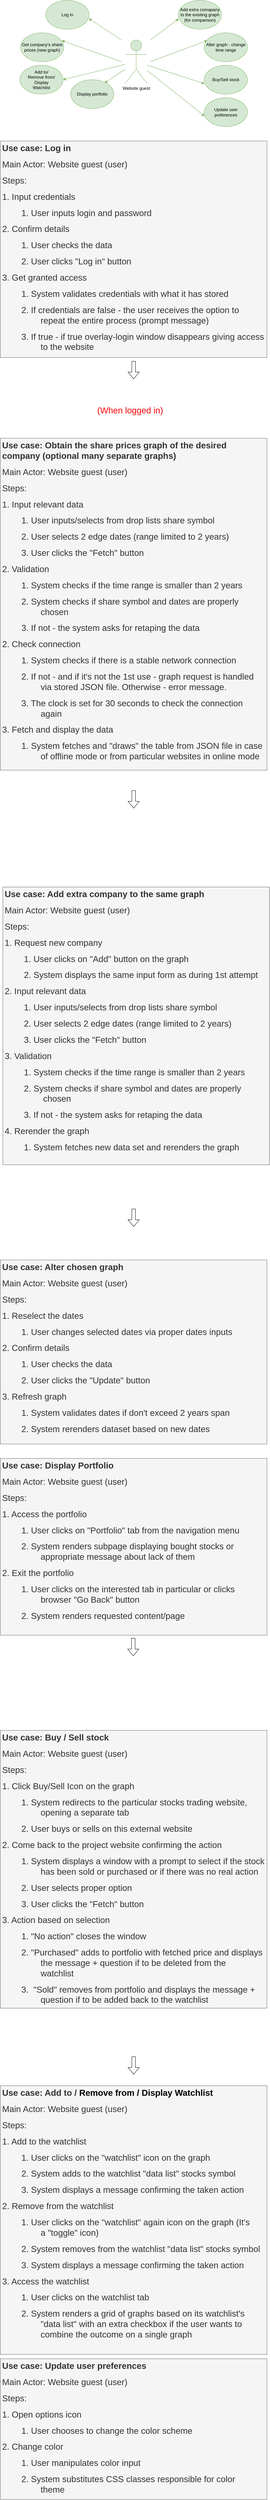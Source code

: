 <mxfile version="24.2.7" type="device">
  <diagram name="Page-1" id="f1b7ffb7-ca1e-a977-7cf5-a751b3c06c05">
    <mxGraphModel dx="1647" dy="839" grid="1" gridSize="10" guides="1" tooltips="1" connect="1" arrows="1" fold="1" page="1" pageScale="1" pageWidth="826" pageHeight="1169" background="#ffffff" math="0" shadow="0">
      <root>
        <mxCell id="0" />
        <mxCell id="1" parent="0" />
        <mxCell id="prXC7z0RzdqDgRUVgg4r-71" style="rounded=0;orthogonalLoop=1;jettySize=auto;html=1;entryX=0.953;entryY=0.265;entryDx=0;entryDy=0;entryPerimeter=0;fillColor=#d5e8d4;strokeColor=#82b366;" parent="1" target="prXC7z0RzdqDgRUVgg4r-64" edge="1">
          <mxGeometry relative="1" as="geometry">
            <mxPoint x="379" y="250" as="sourcePoint" />
          </mxGeometry>
        </mxCell>
        <mxCell id="prXC7z0RzdqDgRUVgg4r-61" value="Website guest" style="shape=umlActor;verticalLabelPosition=bottom;verticalAlign=top;html=1;outlineConnect=0;fillColor=#d5e8d4;strokeColor=#82b366;" parent="1" vertex="1">
          <mxGeometry x="390" y="190" width="60" height="120" as="geometry" />
        </mxCell>
        <mxCell id="prXC7z0RzdqDgRUVgg4r-63" value="Log in" style="ellipse;whiteSpace=wrap;html=1;fillColor=#d5e8d4;strokeColor=#82b366;" parent="1" vertex="1">
          <mxGeometry x="169" y="80" width="120" height="80" as="geometry" />
        </mxCell>
        <mxCell id="prXC7z0RzdqDgRUVgg4r-64" value="Get company&#39;s share prices (new graph)" style="ellipse;whiteSpace=wrap;html=1;fillColor=#d5e8d4;strokeColor=#82b366;" parent="1" vertex="1">
          <mxGeometry x="99" y="170" width="120" height="80" as="geometry" />
        </mxCell>
        <mxCell id="prXC7z0RzdqDgRUVgg4r-65" value="Add extra comapany to the existing graph (for comparison)" style="ellipse;whiteSpace=wrap;html=1;fillColor=#d5e8d4;strokeColor=#82b366;" parent="1" vertex="1">
          <mxGeometry x="537" y="80" width="120" height="80" as="geometry" />
        </mxCell>
        <mxCell id="prXC7z0RzdqDgRUVgg4r-66" value="Alter graph - change time range" style="ellipse;whiteSpace=wrap;html=1;fillColor=#d5e8d4;strokeColor=#82b366;" parent="1" vertex="1">
          <mxGeometry x="609" y="170" width="120" height="80" as="geometry" />
        </mxCell>
        <mxCell id="prXC7z0RzdqDgRUVgg4r-69" style="rounded=0;orthogonalLoop=1;jettySize=auto;html=1;entryX=0.995;entryY=0.627;entryDx=0;entryDy=0;entryPerimeter=0;fillColor=#d5e8d4;strokeColor=#82b366;" parent="1" target="prXC7z0RzdqDgRUVgg4r-63" edge="1">
          <mxGeometry relative="1" as="geometry">
            <mxPoint x="379" y="190" as="sourcePoint" />
          </mxGeometry>
        </mxCell>
        <mxCell id="prXC7z0RzdqDgRUVgg4r-70" style="rounded=0;orthogonalLoop=1;jettySize=auto;html=1;entryX=0.008;entryY=0.637;entryDx=0;entryDy=0;entryPerimeter=0;fillColor=#d5e8d4;strokeColor=#82b366;" parent="1" target="prXC7z0RzdqDgRUVgg4r-65" edge="1">
          <mxGeometry relative="1" as="geometry">
            <mxPoint x="459" y="190" as="sourcePoint" />
          </mxGeometry>
        </mxCell>
        <mxCell id="prXC7z0RzdqDgRUVgg4r-72" style="rounded=0;orthogonalLoop=1;jettySize=auto;html=1;entryX=0.072;entryY=0.265;entryDx=0;entryDy=0;entryPerimeter=0;fillColor=#d5e8d4;strokeColor=#82b366;" parent="1" target="prXC7z0RzdqDgRUVgg4r-66" edge="1">
          <mxGeometry relative="1" as="geometry">
            <mxPoint x="459" y="250" as="sourcePoint" />
          </mxGeometry>
        </mxCell>
        <mxCell id="prXC7z0RzdqDgRUVgg4r-74" value="&lt;h1&gt;Use case: Log in&amp;nbsp; &amp;nbsp;&lt;/h1&gt;&lt;h1&gt;&lt;span style=&quot;font-weight: normal;&quot;&gt;Main Actor: Website guest (user)&amp;nbsp; &amp;nbsp;&lt;/span&gt;&lt;/h1&gt;&lt;h1&gt;&lt;span style=&quot;font-weight: normal;&quot;&gt;Steps:&amp;nbsp; &amp;nbsp;&lt;/span&gt;&lt;/h1&gt;&lt;h1&gt;&lt;span style=&quot;font-weight: normal;&quot;&gt;1. Input credentials&amp;nbsp;&lt;/span&gt;&lt;/h1&gt;&lt;h1&gt;&lt;span style=&quot;font-weight: normal;&quot;&gt;&lt;span style=&quot;white-space: pre;&quot;&gt;&#x9;&lt;/span&gt;1. User inputs login and password&amp;nbsp;&lt;/span&gt;&lt;/h1&gt;&lt;h1&gt;&lt;span style=&quot;font-weight: normal;&quot;&gt;2. Confirm details&amp;nbsp;&lt;/span&gt;&lt;/h1&gt;&lt;h1&gt;&lt;span style=&quot;font-weight: normal;&quot;&gt;&lt;span style=&quot;white-space: pre;&quot;&gt;&#x9;&lt;/span&gt;1. User checks the data&amp;nbsp;&amp;nbsp;&lt;/span&gt;&lt;/h1&gt;&lt;h1&gt;&lt;span style=&quot;font-weight: normal;&quot;&gt;&lt;span style=&quot;white-space: pre;&quot;&gt;&#x9;&lt;/span&gt;2. User clicks &quot;Log in&quot; button&amp;nbsp;&amp;nbsp;&lt;/span&gt;&lt;/h1&gt;&lt;h1&gt;&lt;span style=&quot;font-weight: normal;&quot;&gt;3. Get granted access&amp;nbsp;&lt;/span&gt;&lt;/h1&gt;&lt;h1&gt;&lt;span style=&quot;font-weight: normal;&quot;&gt;&lt;span style=&quot;white-space: pre;&quot;&gt;&#x9;&lt;/span&gt;1. System validates credentials with what it has stored&amp;nbsp;&amp;nbsp;&lt;/span&gt;&lt;/h1&gt;&lt;h1&gt;&lt;span style=&quot;font-weight: normal;&quot;&gt;&lt;span style=&quot;white-space: pre;&quot;&gt;&#x9;&lt;/span&gt;2. If credentials are false - the user receives the option to &lt;span style=&quot;white-space: pre;&quot;&gt;&#x9;&lt;/span&gt;&lt;span style=&quot;white-space: pre;&quot;&gt;&#x9;&lt;/span&gt;repeat the entire process (prompt message)&lt;/span&gt;&lt;/h1&gt;&lt;h1&gt;&lt;span style=&quot;white-space: pre;&quot;&gt;&#x9;&lt;/span&gt;&lt;span style=&quot;font-weight: normal;&quot;&gt;3. If true - if true overlay-login window disappears giving access &lt;span style=&quot;white-space: pre;&quot;&gt;&#x9;&lt;/span&gt;&lt;span style=&quot;white-space: pre;&quot;&gt;&#x9;&lt;/span&gt;to the website&lt;/span&gt;&lt;/h1&gt;&lt;h1&gt;&lt;span style=&quot;font-weight: normal;&quot;&gt;&lt;span style=&quot;white-space: pre;&quot;&gt;&#x9;&lt;/span&gt;&lt;/span&gt;&lt;/h1&gt;" style="text;html=1;spacing=5;spacingTop=-20;whiteSpace=wrap;overflow=hidden;rounded=0;fillColor=#f5f5f5;fontColor=#333333;strokeColor=#666666;" parent="1" vertex="1">
          <mxGeometry x="43" y="470" width="740" height="600" as="geometry" />
        </mxCell>
        <mxCell id="IvF3Qy1FuetAe6yjBTnz-1" value="&lt;h1&gt;Use case: Obtain the share prices graph of the desired company (optional many separate graphs)&lt;span style=&quot;font-weight: normal;&quot;&gt;&amp;nbsp;&amp;nbsp;&lt;/span&gt;&lt;/h1&gt;&lt;h1&gt;&lt;span style=&quot;font-weight: normal;&quot;&gt;Main Actor: Website guest (user)&amp;nbsp; &amp;nbsp;&lt;/span&gt;&lt;/h1&gt;&lt;h1&gt;&lt;span style=&quot;font-weight: normal;&quot;&gt;Steps:&amp;nbsp; &amp;nbsp;&lt;/span&gt;&lt;/h1&gt;&lt;h1&gt;&lt;span style=&quot;font-weight: normal;&quot;&gt;1. Input relevant data&lt;/span&gt;&lt;/h1&gt;&lt;h1&gt;&lt;span style=&quot;font-weight: normal;&quot;&gt;&lt;span style=&quot;white-space: pre;&quot;&gt;&#x9;&lt;/span&gt;1. User inputs/selects from drop lists share symbol&lt;/span&gt;&lt;/h1&gt;&lt;h1&gt;&lt;span style=&quot;font-weight: normal;&quot;&gt;&lt;span style=&quot;white-space: pre;&quot;&gt;&#x9;&lt;/span&gt;2. User selects 2 edge dates (range limited to 2 years)&amp;nbsp;&amp;nbsp;&lt;/span&gt;&lt;/h1&gt;&lt;h1&gt;&lt;span style=&quot;font-weight: normal;&quot;&gt;&lt;span style=&quot;white-space: pre;&quot;&gt;&#x9;&lt;/span&gt;3. User clicks the &quot;Fetch&quot; button&lt;/span&gt;&lt;/h1&gt;&lt;h1&gt;&lt;span style=&quot;font-weight: normal;&quot;&gt;2. Validation&lt;/span&gt;&lt;/h1&gt;&lt;h1&gt;&lt;span style=&quot;font-weight: normal;&quot;&gt;&lt;span style=&quot;white-space: pre;&quot;&gt;&#x9;&lt;/span&gt;1. System checks if the time range is smaller than 2 years&lt;/span&gt;&lt;/h1&gt;&lt;h1&gt;&lt;span style=&quot;font-weight: normal;&quot;&gt;&lt;span style=&quot;white-space: pre;&quot;&gt;&#x9;&lt;/span&gt;2. System checks if share symbol and dates are properly &lt;span style=&quot;white-space: pre;&quot;&gt;&#x9;&lt;/span&gt;&lt;span style=&quot;white-space: pre;&quot;&gt;&#x9;&lt;/span&gt;chosen&lt;/span&gt;&amp;nbsp;&lt;span style=&quot;font-weight: normal; background-color: initial; font-size: 12px; white-space: pre;&quot;&gt;&#x9;&lt;/span&gt;&lt;/h1&gt;&lt;h1&gt;&lt;span style=&quot;font-weight: normal;&quot;&gt;&lt;span style=&quot;white-space: pre;&quot;&gt;&#x9;&lt;/span&gt;3. If not - the system asks for retaping the data&lt;/span&gt;&lt;/h1&gt;&lt;h1&gt;&lt;span style=&quot;font-weight: normal;&quot;&gt;2. Check connection&amp;nbsp;&lt;/span&gt;&lt;/h1&gt;&lt;h1&gt;&lt;span style=&quot;font-weight: normal;&quot;&gt;&lt;span style=&quot;white-space: pre;&quot;&gt;&#x9;&lt;/span&gt;1. System checks if there is a stable network connection&amp;nbsp;&amp;nbsp;&lt;/span&gt;&lt;/h1&gt;&lt;h1&gt;&lt;span style=&quot;font-weight: normal;&quot;&gt;&lt;span style=&quot;white-space: pre;&quot;&gt;&#x9;&lt;/span&gt;2. If not - and if it&#39;s not the 1st use - graph request is handled&amp;nbsp; &lt;span style=&quot;white-space: pre;&quot;&gt;&#x9;&lt;/span&gt;&lt;span style=&quot;white-space: pre;&quot;&gt;&#x9;&lt;/span&gt;via stored JSON file. Otherwise - error message.&lt;/span&gt;&lt;/h1&gt;&lt;h1&gt;&lt;span style=&quot;white-space: pre;&quot;&gt;&#x9;&lt;/span&gt;&lt;span style=&quot;font-weight: normal;&quot;&gt;3. The clock is set for 30 seconds to check the connection &lt;span style=&quot;white-space: pre;&quot;&gt;&#x9;&lt;/span&gt;&lt;span style=&quot;white-space: pre;&quot;&gt;&#x9;&lt;/span&gt;again&lt;/span&gt;&lt;/h1&gt;&lt;div&gt;&lt;h1&gt;&lt;span style=&quot;font-weight: normal;&quot;&gt;3. Fetch and display the data&lt;/span&gt;&lt;/h1&gt;&lt;/div&gt;&lt;div&gt;&lt;h1&gt;&lt;span style=&quot;font-weight: normal;&quot;&gt;&lt;span style=&quot;white-space: pre;&quot;&gt;&#x9;&lt;/span&gt;1. System fetches and &quot;draws&quot; the table from JSON file in case &lt;span style=&quot;white-space: pre;&quot;&gt;&#x9;&lt;/span&gt;&lt;span style=&quot;white-space: pre;&quot;&gt;&#x9;&lt;/span&gt;of offline mode or from particular websites in online mode&lt;/span&gt;&lt;/h1&gt;&lt;/div&gt;&lt;h1&gt;&lt;span style=&quot;font-weight: normal;&quot;&gt;&lt;span style=&quot;white-space: pre;&quot;&gt;&#x9;&lt;/span&gt;&lt;/span&gt;&lt;/h1&gt;" style="text;html=1;spacing=5;spacingTop=-20;whiteSpace=wrap;overflow=hidden;rounded=0;fillColor=#f5f5f5;fontColor=#333333;strokeColor=#666666;" parent="1" vertex="1">
          <mxGeometry x="43" y="1294" width="740" height="920" as="geometry" />
        </mxCell>
        <mxCell id="IvF3Qy1FuetAe6yjBTnz-2" value="&lt;h1&gt;Use case: Add extra company to the same graph&lt;span style=&quot;font-weight: normal;&quot;&gt;&amp;nbsp;&amp;nbsp;&lt;/span&gt;&lt;/h1&gt;&lt;h1&gt;&lt;span style=&quot;font-weight: normal;&quot;&gt;Main Actor: Website guest (user)&amp;nbsp; &amp;nbsp;&lt;/span&gt;&lt;/h1&gt;&lt;h1&gt;&lt;span style=&quot;font-weight: normal;&quot;&gt;Steps:&amp;nbsp; &amp;nbsp;&lt;/span&gt;&lt;/h1&gt;&lt;h1&gt;&lt;span style=&quot;font-weight: normal;&quot;&gt;1. Request new company&lt;/span&gt;&lt;/h1&gt;&lt;h1&gt;&lt;span style=&quot;font-weight: normal;&quot;&gt;&lt;span style=&quot;white-space: pre;&quot;&gt;&#x9;&lt;/span&gt;1. User clicks on &quot;Add&quot; button on the graph&lt;/span&gt;&lt;/h1&gt;&lt;h1&gt;&lt;span style=&quot;font-weight: normal;&quot;&gt;&lt;span style=&quot;white-space: pre;&quot;&gt;&#x9;&lt;/span&gt;2. System displays the same input form as during 1st attempt&amp;nbsp;&amp;nbsp;&lt;/span&gt;&lt;/h1&gt;&lt;h1&gt;&lt;span style=&quot;font-weight: normal;&quot;&gt;2. Input relevant data&lt;/span&gt;&lt;/h1&gt;&lt;h1&gt;&lt;span style=&quot;font-weight: normal;&quot;&gt;&lt;span style=&quot;white-space: pre;&quot;&gt;&#x9;&lt;/span&gt;1. User inputs/selects from drop lists share symbol&lt;/span&gt;&lt;/h1&gt;&lt;h1&gt;&lt;span style=&quot;font-weight: normal;&quot;&gt;&lt;span style=&quot;white-space: pre;&quot;&gt;&#x9;&lt;/span&gt;2. User selects 2 edge dates (range limited to 2 years)&amp;nbsp;&amp;nbsp;&lt;/span&gt;&lt;/h1&gt;&lt;h1&gt;&lt;span style=&quot;font-weight: normal;&quot;&gt;&lt;span style=&quot;white-space: pre;&quot;&gt;&#x9;&lt;/span&gt;3. User clicks the &quot;Fetch&quot; button&lt;/span&gt;&lt;/h1&gt;&lt;h1&gt;&lt;span style=&quot;font-weight: normal;&quot;&gt;3. Validation&lt;/span&gt;&lt;/h1&gt;&lt;h1&gt;&lt;span style=&quot;font-weight: normal;&quot;&gt;&lt;span style=&quot;white-space: pre;&quot;&gt;&#x9;&lt;/span&gt;1. System checks if the time range is smaller than 2 years&lt;/span&gt;&lt;/h1&gt;&lt;h1&gt;&lt;span style=&quot;font-weight: normal;&quot;&gt;&lt;span style=&quot;white-space: pre;&quot;&gt;&#x9;&lt;/span&gt;2. System checks if share symbol and dates are properly &lt;span style=&quot;white-space: pre;&quot;&gt;&#x9;&lt;/span&gt;&lt;span style=&quot;white-space: pre;&quot;&gt;&#x9;&lt;/span&gt;chosen&lt;/span&gt;&amp;nbsp;&lt;span style=&quot;font-weight: normal; background-color: initial; font-size: 12px; white-space: pre;&quot;&gt;&#x9;&lt;/span&gt;&lt;/h1&gt;&lt;h1&gt;&lt;span style=&quot;font-weight: normal;&quot;&gt;&lt;span style=&quot;white-space: pre;&quot;&gt;&#x9;&lt;/span&gt;3. If not - the system asks for retaping the data&lt;/span&gt;&lt;/h1&gt;&lt;h1&gt;&lt;span style=&quot;font-weight: normal;&quot;&gt;4. Rerender the graph&lt;/span&gt;&lt;/h1&gt;&lt;h1&gt;&lt;span style=&quot;font-weight: normal;&quot;&gt;&lt;span style=&quot;white-space: pre;&quot;&gt;&#x9;&lt;/span&gt;1. System fetches new data set and rerenders the graph&amp;nbsp;&lt;/span&gt;&lt;/h1&gt;&lt;h1&gt;&lt;span style=&quot;font-weight: normal;&quot;&gt;&lt;span style=&quot;white-space: pre;&quot;&gt;&#x9;&lt;/span&gt;&lt;/span&gt;&lt;/h1&gt;&lt;h1&gt;&lt;span style=&quot;font-weight: normal;&quot;&gt;&lt;span style=&quot;white-space: pre;&quot;&gt;&#x9;&lt;/span&gt;&lt;/span&gt;&lt;/h1&gt;" style="text;html=1;spacing=5;spacingTop=-20;whiteSpace=wrap;overflow=hidden;rounded=0;fillColor=#f5f5f5;fontColor=#333333;strokeColor=#666666;" parent="1" vertex="1">
          <mxGeometry x="50" y="2538" width="740" height="770" as="geometry" />
        </mxCell>
        <mxCell id="IvF3Qy1FuetAe6yjBTnz-3" value="&lt;h1&gt;Use case: Alter chosen graph&amp;nbsp; &amp;nbsp;&lt;/h1&gt;&lt;h1&gt;&lt;span style=&quot;font-weight: normal;&quot;&gt;Main Actor: Website guest (user)&amp;nbsp; &amp;nbsp;&lt;/span&gt;&lt;/h1&gt;&lt;h1&gt;&lt;span style=&quot;font-weight: normal;&quot;&gt;Steps:&amp;nbsp; &amp;nbsp;&lt;/span&gt;&lt;/h1&gt;&lt;h1&gt;&lt;span style=&quot;font-weight: normal;&quot;&gt;1. Reselect the dates&amp;nbsp;&lt;/span&gt;&lt;/h1&gt;&lt;h1&gt;&lt;span style=&quot;font-weight: normal;&quot;&gt;&lt;span style=&quot;white-space: pre;&quot;&gt;&#x9;&lt;/span&gt;1. User changes selected dates via proper dates inputs&amp;nbsp;&lt;/span&gt;&lt;/h1&gt;&lt;h1&gt;&lt;span style=&quot;font-weight: normal;&quot;&gt;2. Confirm details&amp;nbsp;&lt;/span&gt;&lt;/h1&gt;&lt;h1&gt;&lt;span style=&quot;font-weight: normal;&quot;&gt;&lt;span style=&quot;white-space: pre;&quot;&gt;&#x9;&lt;/span&gt;1. User checks the data&amp;nbsp;&amp;nbsp;&lt;/span&gt;&lt;/h1&gt;&lt;h1&gt;&lt;span style=&quot;font-weight: normal;&quot;&gt;&lt;span style=&quot;white-space: pre;&quot;&gt;&#x9;&lt;/span&gt;2. User clicks the &quot;Update&quot; button&amp;nbsp;&amp;nbsp;&lt;/span&gt;&lt;/h1&gt;&lt;h1&gt;&lt;span style=&quot;font-weight: normal;&quot;&gt;3. Refresh graph&amp;nbsp;&lt;/span&gt;&lt;/h1&gt;&lt;h1&gt;&lt;span style=&quot;font-weight: normal;&quot;&gt;&lt;span style=&quot;white-space: pre;&quot;&gt;&#x9;&lt;/span&gt;1. System validates dates if don&#39;t exceed 2 years span&amp;nbsp;&amp;nbsp;&lt;/span&gt;&lt;/h1&gt;&lt;h1&gt;&lt;span style=&quot;font-weight: normal;&quot;&gt;&lt;span style=&quot;white-space: pre;&quot;&gt;&#x9;&lt;/span&gt;2. System rerenders dataset based on new dates&lt;/span&gt;&lt;/h1&gt;&lt;h1&gt;&lt;span style=&quot;font-weight: normal;&quot;&gt;&lt;span style=&quot;white-space: pre;&quot;&gt;&#x9;&lt;/span&gt;&lt;/span&gt;&lt;/h1&gt;" style="text;html=1;spacing=5;spacingTop=-20;whiteSpace=wrap;overflow=hidden;rounded=0;fillColor=#f5f5f5;fontColor=#333333;strokeColor=#666666;" parent="1" vertex="1">
          <mxGeometry x="43" y="3572" width="740" height="510" as="geometry" />
        </mxCell>
        <mxCell id="nvk1kotuJneRoPwlSZF1-2" value="Buy/Sell stock" style="ellipse;whiteSpace=wrap;html=1;fillColor=#d5e8d4;strokeColor=#82b366;" parent="1" vertex="1">
          <mxGeometry x="609" y="260" width="120" height="80" as="geometry" />
        </mxCell>
        <mxCell id="nvk1kotuJneRoPwlSZF1-3" style="rounded=0;orthogonalLoop=1;jettySize=auto;html=1;entryX=0.008;entryY=0.637;entryDx=0;entryDy=0;entryPerimeter=0;fillColor=#d5e8d4;strokeColor=#82b366;" parent="1" source="prXC7z0RzdqDgRUVgg4r-61" target="nvk1kotuJneRoPwlSZF1-2" edge="1">
          <mxGeometry relative="1" as="geometry">
            <mxPoint x="459" y="410" as="sourcePoint" />
          </mxGeometry>
        </mxCell>
        <mxCell id="nvk1kotuJneRoPwlSZF1-4" value="Add to/&lt;br&gt;R&lt;span style=&quot;background-color: initial;&quot;&gt;emove from/&lt;br&gt;Display&lt;br&gt;Watchlist&lt;/span&gt;" style="ellipse;whiteSpace=wrap;html=1;fillColor=#d5e8d4;strokeColor=#82b366;" parent="1" vertex="1">
          <mxGeometry x="97" y="260" width="120" height="80" as="geometry" />
        </mxCell>
        <mxCell id="nvk1kotuJneRoPwlSZF1-5" style="rounded=0;orthogonalLoop=1;jettySize=auto;html=1;entryX=1;entryY=0.5;entryDx=0;entryDy=0;fillColor=#d5e8d4;strokeColor=#82b366;" parent="1" source="prXC7z0RzdqDgRUVgg4r-61" target="nvk1kotuJneRoPwlSZF1-4" edge="1">
          <mxGeometry relative="1" as="geometry">
            <mxPoint x="379" y="270" as="sourcePoint" />
          </mxGeometry>
        </mxCell>
        <mxCell id="nvk1kotuJneRoPwlSZF1-6" value="Display portfolio" style="ellipse;whiteSpace=wrap;html=1;fillColor=#d5e8d4;strokeColor=#82b366;" parent="1" vertex="1">
          <mxGeometry x="238" y="300" width="120" height="80" as="geometry" />
        </mxCell>
        <mxCell id="nvk1kotuJneRoPwlSZF1-7" style="rounded=0;orthogonalLoop=1;jettySize=auto;html=1;entryX=0.785;entryY=0.114;entryDx=0;entryDy=0;entryPerimeter=0;fillColor=#d5e8d4;strokeColor=#82b366;" parent="1" source="prXC7z0RzdqDgRUVgg4r-61" target="nvk1kotuJneRoPwlSZF1-6" edge="1">
          <mxGeometry relative="1" as="geometry">
            <mxPoint x="79" y="300" as="sourcePoint" />
          </mxGeometry>
        </mxCell>
        <mxCell id="nvk1kotuJneRoPwlSZF1-8" value="&lt;h1&gt;Use case: Buy / Sell stock&lt;span style=&quot;font-weight: normal;&quot;&gt;&amp;nbsp;&amp;nbsp;&lt;/span&gt;&lt;/h1&gt;&lt;h1&gt;&lt;span style=&quot;font-weight: normal;&quot;&gt;Main Actor: Website guest (user)&amp;nbsp; &amp;nbsp;&lt;/span&gt;&lt;/h1&gt;&lt;h1&gt;&lt;span style=&quot;font-weight: normal;&quot;&gt;Steps:&amp;nbsp; &amp;nbsp;&lt;/span&gt;&lt;/h1&gt;&lt;h1&gt;&lt;span style=&quot;font-weight: normal;&quot;&gt;1. Click Buy/Sell Icon on the graph&lt;/span&gt;&lt;/h1&gt;&lt;h1&gt;&lt;span style=&quot;font-weight: normal;&quot;&gt;&lt;span style=&quot;white-space: pre;&quot;&gt;&#x9;&lt;/span&gt;1. System redirects to the particular stocks trading website, &lt;span style=&quot;white-space: pre;&quot;&gt;&#x9;&lt;/span&gt;&lt;span style=&quot;white-space: pre;&quot;&gt;&#x9;&lt;/span&gt;opening a separate tab&lt;/span&gt;&lt;/h1&gt;&lt;h1&gt;&lt;span style=&quot;font-weight: normal;&quot;&gt;&lt;span style=&quot;white-space: pre;&quot;&gt;&#x9;&lt;/span&gt;2. User buys or sells on this external website&amp;nbsp;&amp;nbsp;&lt;/span&gt;&lt;/h1&gt;&lt;h1&gt;&lt;span style=&quot;font-weight: normal;&quot;&gt;2. Come back to the project website confirming the action&lt;/span&gt;&lt;/h1&gt;&lt;h1&gt;&lt;span style=&quot;font-weight: normal;&quot;&gt;&lt;span style=&quot;white-space: pre;&quot;&gt;&#x9;&lt;/span&gt;1. System displays a window with a prompt to select if the stock &lt;span style=&quot;white-space: pre;&quot;&gt;&#x9;&lt;/span&gt;&lt;span style=&quot;white-space: pre;&quot;&gt;&#x9;&lt;/span&gt;has been sold or purchased or if there was no real action&lt;/span&gt;&lt;/h1&gt;&lt;h1&gt;&lt;span style=&quot;font-weight: normal;&quot;&gt;&lt;span style=&quot;white-space: pre;&quot;&gt;&#x9;&lt;/span&gt;2. User selects proper option&amp;nbsp;&amp;nbsp;&lt;/span&gt;&lt;/h1&gt;&lt;h1&gt;&lt;span style=&quot;font-weight: normal;&quot;&gt;&lt;span style=&quot;white-space: pre;&quot;&gt;&#x9;&lt;/span&gt;3. User clicks the &quot;Fetch&quot; button&lt;/span&gt;&lt;/h1&gt;&lt;h1&gt;&lt;span style=&quot;font-weight: normal;&quot;&gt;3. Action based on selection&lt;/span&gt;&lt;/h1&gt;&lt;h1&gt;&lt;span style=&quot;font-weight: normal;&quot;&gt;&lt;span style=&quot;white-space: pre;&quot;&gt;&#x9;&lt;/span&gt;1. &quot;No action&quot; closes the window&lt;/span&gt;&lt;/h1&gt;&lt;h1&gt;&lt;span style=&quot;font-weight: normal;&quot;&gt;&lt;span style=&quot;white-space: pre;&quot;&gt;&#x9;&lt;/span&gt;2. &quot;Purchased&quot; adds to portfolio with fetched price&lt;/span&gt;&amp;nbsp;&lt;span style=&quot;font-weight: normal;&quot;&gt;and displays &lt;span style=&quot;white-space: pre;&quot;&gt;&#x9;&lt;/span&gt;&lt;span style=&quot;white-space: pre;&quot;&gt;&#x9;&lt;/span&gt;the message + question if to be deleted from the &lt;span style=&quot;white-space: pre;&quot;&gt;&#x9;&lt;/span&gt;&lt;span style=&quot;white-space: pre;&quot;&gt;&#x9;&lt;/span&gt;watchlist&lt;/span&gt;&lt;span style=&quot;font-weight: normal; background-color: initial; font-size: 12px; white-space: pre;&quot;&gt;&#x9;&lt;/span&gt;&lt;/h1&gt;&lt;h1&gt;&lt;span style=&quot;font-weight: normal;&quot;&gt;&lt;span style=&quot;white-space: pre;&quot;&gt;&#x9;&lt;/span&gt;3.&amp;nbsp;&lt;font style=&quot;font-size: 24px;&quot;&gt;&amp;nbsp;&quot;Sold&quot; removes from portfolio&lt;span style=&quot;background-color: initial;&quot;&gt;&amp;nbsp;&lt;/span&gt;&lt;span style=&quot;background-color: initial;&quot;&gt;and displays the message&amp;nbsp;&lt;/span&gt;&lt;/font&gt;+ &lt;span style=&quot;white-space: pre;&quot;&gt;&#x9;&lt;/span&gt;&lt;span style=&quot;white-space: pre;&quot;&gt;&#x9;&lt;/span&gt;question if to be added back to the watchlist&lt;span style=&quot;background-color: initial; font-size: 12px; white-space: pre;&quot;&gt;&#x9;&lt;/span&gt;&lt;/span&gt;&lt;/h1&gt;&lt;h1&gt;&lt;br&gt;&lt;/h1&gt;" style="text;html=1;spacing=5;spacingTop=-20;whiteSpace=wrap;overflow=hidden;rounded=0;fillColor=#f5f5f5;strokeColor=#666666;fontColor=#333333;" parent="1" vertex="1">
          <mxGeometry x="43" y="4876" width="740" height="770" as="geometry" />
        </mxCell>
        <mxCell id="nvk1kotuJneRoPwlSZF1-9" value="&lt;h1&gt;Use case: Add to /&lt;font style=&quot;font-size: 24px;&quot;&gt;&amp;nbsp;&lt;span style=&quot;color: rgb(0, 0, 0); text-align: center;&quot;&gt;R&lt;/span&gt;&lt;span style=&quot;color: rgb(0, 0, 0); text-align: center; background-color: initial;&quot;&gt;emove from /&amp;nbsp;Display Watchlist&lt;/span&gt;&amp;nbsp;&lt;/font&gt;&lt;/h1&gt;&lt;h1&gt;&lt;span style=&quot;font-weight: normal;&quot;&gt;Main Actor: Website guest (user)&amp;nbsp; &amp;nbsp;&lt;/span&gt;&lt;/h1&gt;&lt;h1&gt;&lt;span style=&quot;font-weight: normal;&quot;&gt;Steps:&amp;nbsp; &amp;nbsp;&lt;/span&gt;&lt;/h1&gt;&lt;h1&gt;&lt;span style=&quot;font-weight: normal;&quot;&gt;1. Add to the watchlist&lt;/span&gt;&lt;/h1&gt;&lt;h1&gt;&lt;span style=&quot;font-weight: normal;&quot;&gt;&lt;span style=&quot;white-space: pre;&quot;&gt;&#x9;&lt;/span&gt;1. User clicks on the &quot;watchlist&quot; icon on the graph&lt;/span&gt;&lt;/h1&gt;&lt;h1&gt;&lt;span style=&quot;font-weight: normal;&quot;&gt;&lt;span style=&quot;white-space: pre;&quot;&gt;&#x9;&lt;/span&gt;2. System adds to the watchlist &quot;data list&quot; stocks symbol&lt;/span&gt;&lt;/h1&gt;&lt;h1&gt;&lt;span style=&quot;font-weight: normal;&quot;&gt;&lt;span style=&quot;white-space: pre;&quot;&gt;&#x9;&lt;/span&gt;3. System displays a message confirming the taken action&lt;/span&gt;&lt;/h1&gt;&lt;h1&gt;&lt;span style=&quot;font-weight: normal;&quot;&gt;2. Remove from the watchlist&amp;nbsp;&lt;/span&gt;&lt;/h1&gt;&lt;h1&gt;&lt;span style=&quot;font-weight: normal;&quot;&gt;&lt;span style=&quot;white-space: pre;&quot;&gt;&#x9;&lt;/span&gt;1. User clicks on the &quot;watchlist&quot; again icon on the graph (It&#39;s &lt;span style=&quot;white-space: pre;&quot;&gt;&#x9;&lt;/span&gt;&lt;span style=&quot;white-space: pre;&quot;&gt;&#x9;&lt;/span&gt;a &quot;toggle&quot; icon)&lt;/span&gt;&lt;/h1&gt;&lt;h1&gt;&lt;span style=&quot;font-weight: normal;&quot;&gt;&lt;span style=&quot;white-space: pre;&quot;&gt;&#x9;&lt;/span&gt;2. System removes from the watchlist &quot;data list&quot; stocks symbol&lt;/span&gt;&lt;/h1&gt;&lt;h1&gt;&lt;span style=&quot;font-weight: normal;&quot;&gt;&lt;span style=&quot;white-space: pre;&quot;&gt;&#x9;&lt;/span&gt;3. System displays a message confirming the taken action&lt;/span&gt;&lt;/h1&gt;&lt;h1&gt;&lt;span style=&quot;font-weight: normal;&quot;&gt;3. Access the watchlist&lt;/span&gt;&lt;/h1&gt;&lt;h1&gt;&lt;span style=&quot;font-weight: normal;&quot;&gt;&lt;span style=&quot;white-space: pre;&quot;&gt;&#x9;&lt;/span&gt;1. User clicks on the watchlist tab&lt;/span&gt;&lt;/h1&gt;&lt;h1&gt;&lt;span style=&quot;font-weight: normal;&quot;&gt;&lt;span style=&quot;white-space: pre;&quot;&gt;&#x9;&lt;/span&gt;2. System renders a grid of graphs based on its watchlist&#39;s &lt;span style=&quot;white-space: pre;&quot;&gt;&#x9;&lt;/span&gt;&lt;span style=&quot;white-space: pre;&quot;&gt;&#x9;&lt;/span&gt;&quot;data list&quot;&lt;/span&gt;&lt;span style=&quot;font-weight: normal; background-color: initial; font-size: 12px; white-space: pre;&quot;&gt;&#x9;&lt;/span&gt;&lt;span style=&quot;font-weight: normal;&quot;&gt;with an extra checkbox if the user wants to &lt;span style=&quot;white-space: pre;&quot;&gt;&#x9;&lt;/span&gt;&lt;span style=&quot;white-space: pre;&quot;&gt;&#x9;&lt;/span&gt;combine the outcome on a single graph&lt;/span&gt;&lt;/h1&gt;" style="text;html=1;spacing=5;spacingTop=-20;whiteSpace=wrap;overflow=hidden;rounded=0;fillColor=#f5f5f5;strokeColor=#666666;fontColor=#333333;" parent="1" vertex="1">
          <mxGeometry x="43" y="5861" width="740" height="745" as="geometry" />
        </mxCell>
        <mxCell id="nvk1kotuJneRoPwlSZF1-10" value="&lt;h1&gt;Use case:&amp;nbsp;&lt;font style=&quot;font-size: 24px;&quot;&gt;Display Portfolio&amp;nbsp;&lt;/font&gt;&lt;/h1&gt;&lt;h1&gt;&lt;span style=&quot;font-weight: normal;&quot;&gt;Main Actor: Website guest (user)&amp;nbsp; &amp;nbsp;&lt;/span&gt;&lt;/h1&gt;&lt;h1&gt;&lt;span style=&quot;font-weight: normal;&quot;&gt;Steps:&amp;nbsp; &amp;nbsp;&lt;/span&gt;&lt;/h1&gt;&lt;h1&gt;&lt;span style=&quot;font-weight: normal;&quot;&gt;1. Access the portfolio&lt;/span&gt;&lt;/h1&gt;&lt;h1&gt;&lt;span style=&quot;font-weight: normal;&quot;&gt;&lt;span style=&quot;white-space: pre;&quot;&gt;&#x9;&lt;/span&gt;1. User clicks on &quot;Portfolio&quot; tab from the navigation menu&lt;/span&gt;&lt;/h1&gt;&lt;h1&gt;&lt;span style=&quot;font-weight: normal;&quot;&gt;&lt;span style=&quot;white-space: pre;&quot;&gt;&#x9;&lt;/span&gt;2. System renders subpage displaying bought stocks or &lt;span style=&quot;white-space: pre;&quot;&gt;&#x9;&lt;/span&gt;&lt;span style=&quot;white-space: pre;&quot;&gt;&#x9;&lt;/span&gt;appropriate message about lack of them&amp;nbsp;&amp;nbsp;&lt;/span&gt;&lt;/h1&gt;&lt;h1&gt;&lt;span style=&quot;font-weight: normal;&quot;&gt;2. Exit the portfolio&lt;/span&gt;&lt;/h1&gt;&lt;h1&gt;&lt;span style=&quot;font-weight: normal;&quot;&gt;&lt;span style=&quot;white-space: pre;&quot;&gt;&#x9;&lt;/span&gt;1. User clicks on the interested tab in particular or clicks &lt;span style=&quot;white-space: pre;&quot;&gt;&#x9;&lt;/span&gt;&lt;span style=&quot;white-space: pre;&quot;&gt;&#x9;&lt;/span&gt;browser &quot;Go Back&quot; button&lt;/span&gt;&lt;/h1&gt;&lt;h1&gt;&lt;span style=&quot;font-weight: normal;&quot;&gt;&lt;span style=&quot;white-space: pre;&quot;&gt;&#x9;&lt;/span&gt;2. System renders requested content/page&lt;/span&gt;&lt;/h1&gt;&lt;h1&gt;&lt;br&gt;&lt;/h1&gt;&lt;h1&gt;&lt;span style=&quot;font-weight: normal;&quot;&gt;&lt;span style=&quot;white-space: pre;&quot;&gt;&#x9;&lt;/span&gt;&lt;/span&gt;&lt;/h1&gt;&lt;h1&gt;&lt;span style=&quot;font-weight: normal;&quot;&gt;&lt;span style=&quot;white-space: pre;&quot;&gt;&#x9;&lt;/span&gt;&lt;/span&gt;&lt;/h1&gt;" style="text;html=1;spacing=5;spacingTop=-20;whiteSpace=wrap;overflow=hidden;rounded=0;fillColor=#f5f5f5;strokeColor=#666666;fontColor=#333333;" parent="1" vertex="1">
          <mxGeometry x="43" y="4122" width="740" height="490" as="geometry" />
        </mxCell>
        <mxCell id="nvk1kotuJneRoPwlSZF1-11" value="" style="shape=flexArrow;endArrow=classic;html=1;rounded=0;" parent="1" edge="1">
          <mxGeometry width="50" height="50" relative="1" as="geometry">
            <mxPoint x="413" y="1080" as="sourcePoint" />
            <mxPoint x="413" y="1130" as="targetPoint" />
          </mxGeometry>
        </mxCell>
        <mxCell id="nvk1kotuJneRoPwlSZF1-12" value="" style="shape=flexArrow;endArrow=classic;html=1;rounded=0;" parent="1" edge="1">
          <mxGeometry width="50" height="50" relative="1" as="geometry">
            <mxPoint x="413" y="2270" as="sourcePoint" />
            <mxPoint x="413" y="2320" as="targetPoint" />
          </mxGeometry>
        </mxCell>
        <mxCell id="nvk1kotuJneRoPwlSZF1-13" value="" style="shape=flexArrow;endArrow=classic;html=1;rounded=0;" parent="1" edge="1">
          <mxGeometry width="50" height="50" relative="1" as="geometry">
            <mxPoint x="413" y="3430" as="sourcePoint" />
            <mxPoint x="413" y="3480" as="targetPoint" />
          </mxGeometry>
        </mxCell>
        <mxCell id="nvk1kotuJneRoPwlSZF1-14" value="" style="shape=flexArrow;endArrow=classic;html=1;rounded=0;" parent="1" edge="1">
          <mxGeometry width="50" height="50" relative="1" as="geometry">
            <mxPoint x="412" y="4620" as="sourcePoint" />
            <mxPoint x="412" y="4670" as="targetPoint" />
          </mxGeometry>
        </mxCell>
        <mxCell id="nvk1kotuJneRoPwlSZF1-15" value="" style="shape=flexArrow;endArrow=classic;html=1;rounded=0;" parent="1" edge="1">
          <mxGeometry width="50" height="50" relative="1" as="geometry">
            <mxPoint x="413" y="5780" as="sourcePoint" />
            <mxPoint x="413" y="5830" as="targetPoint" />
          </mxGeometry>
        </mxCell>
        <mxCell id="T8X4dKJOq7MTC8ZT-9Ak-1" value="Update user preferences" style="ellipse;whiteSpace=wrap;html=1;fillColor=#d5e8d4;strokeColor=#82b366;" parent="1" vertex="1">
          <mxGeometry x="609" y="350" width="120" height="80" as="geometry" />
        </mxCell>
        <mxCell id="T8X4dKJOq7MTC8ZT-9Ak-2" style="rounded=0;orthogonalLoop=1;jettySize=auto;html=1;entryX=0.008;entryY=0.637;entryDx=0;entryDy=0;entryPerimeter=0;fillColor=#d5e8d4;strokeColor=#82b366;" parent="1" source="prXC7z0RzdqDgRUVgg4r-61" target="T8X4dKJOq7MTC8ZT-9Ak-1" edge="1">
          <mxGeometry relative="1" as="geometry">
            <mxPoint x="450" y="350" as="sourcePoint" />
          </mxGeometry>
        </mxCell>
        <mxCell id="T8X4dKJOq7MTC8ZT-9Ak-3" value="&lt;h1&gt;Use case: Update user preferences&lt;/h1&gt;&lt;h1&gt;&lt;span style=&quot;font-weight: normal;&quot;&gt;Main Actor: Website guest (user)&amp;nbsp; &amp;nbsp;&lt;/span&gt;&lt;/h1&gt;&lt;h1&gt;&lt;span style=&quot;font-weight: normal;&quot;&gt;Steps:&amp;nbsp; &amp;nbsp;&lt;/span&gt;&lt;/h1&gt;&lt;h1&gt;&lt;span style=&quot;font-weight: normal;&quot;&gt;1. Open options icon&amp;nbsp;&lt;/span&gt;&lt;/h1&gt;&lt;h1&gt;&lt;span style=&quot;font-weight: normal;&quot;&gt;&lt;span style=&quot;white-space: pre;&quot;&gt;&#x9;&lt;/span&gt;1. User chooses to change the color scheme&lt;/span&gt;&lt;/h1&gt;&lt;h1&gt;&lt;span style=&quot;font-weight: normal;&quot;&gt;2. Change color&amp;nbsp;&lt;/span&gt;&lt;/h1&gt;&lt;h1&gt;&lt;span style=&quot;font-weight: normal;&quot;&gt;&lt;span style=&quot;white-space: pre;&quot;&gt;&#x9;&lt;/span&gt;1. User manipulates color input&amp;nbsp;&amp;nbsp;&lt;/span&gt;&lt;/h1&gt;&lt;h1&gt;&lt;span style=&quot;font-weight: normal;&quot;&gt;&lt;span style=&quot;white-space: pre;&quot;&gt;&#x9;&lt;/span&gt;2. System substitutes CSS classes responsible for color &lt;span style=&quot;white-space: pre;&quot;&gt;&#x9;&lt;/span&gt;&lt;span style=&quot;white-space: pre;&quot;&gt;&#x9;&lt;/span&gt;theme&amp;nbsp;&amp;nbsp;&lt;/span&gt;&lt;/h1&gt;&lt;h1&gt;&lt;br&gt;&lt;/h1&gt;&lt;h1&gt;&lt;span style=&quot;font-weight: normal;&quot;&gt;&lt;span style=&quot;white-space: pre;&quot;&gt;&#x9;&lt;/span&gt;&lt;/span&gt;&lt;/h1&gt;" style="text;html=1;spacing=5;spacingTop=-20;whiteSpace=wrap;overflow=hidden;rounded=0;fillColor=#f5f5f5;fontColor=#333333;strokeColor=#666666;" parent="1" vertex="1">
          <mxGeometry x="43" y="6618" width="740" height="390" as="geometry" />
        </mxCell>
        <mxCell id="QB0JDSMWGebasmLN8PKc-1" value="&lt;h1 style=&quot;forced-color-adjust: none; color: rgb(51, 51, 51); font-family: Helvetica; font-style: normal; font-variant-ligatures: normal; font-variant-caps: normal; letter-spacing: normal; orphans: 2; text-align: left; text-indent: 0px; text-transform: none; widows: 2; word-spacing: 0px; -webkit-text-stroke-width: 0px; white-space: normal; background-color: rgb(251, 251, 251); text-decoration-thickness: initial; text-decoration-style: initial; text-decoration-color: initial;&quot;&gt;&lt;span style=&quot;forced-color-adjust: none; font-weight: normal;&quot;&gt;&lt;font color=&quot;#fb0909&quot; style=&quot;forced-color-adjust: none;&quot;&gt;(When logged in)&lt;/font&gt;&lt;/span&gt;&lt;/h1&gt;" style="text;whiteSpace=wrap;html=1;" vertex="1" parent="1">
          <mxGeometry x="310" y="1180" width="220" height="80" as="geometry" />
        </mxCell>
      </root>
    </mxGraphModel>
  </diagram>
</mxfile>
